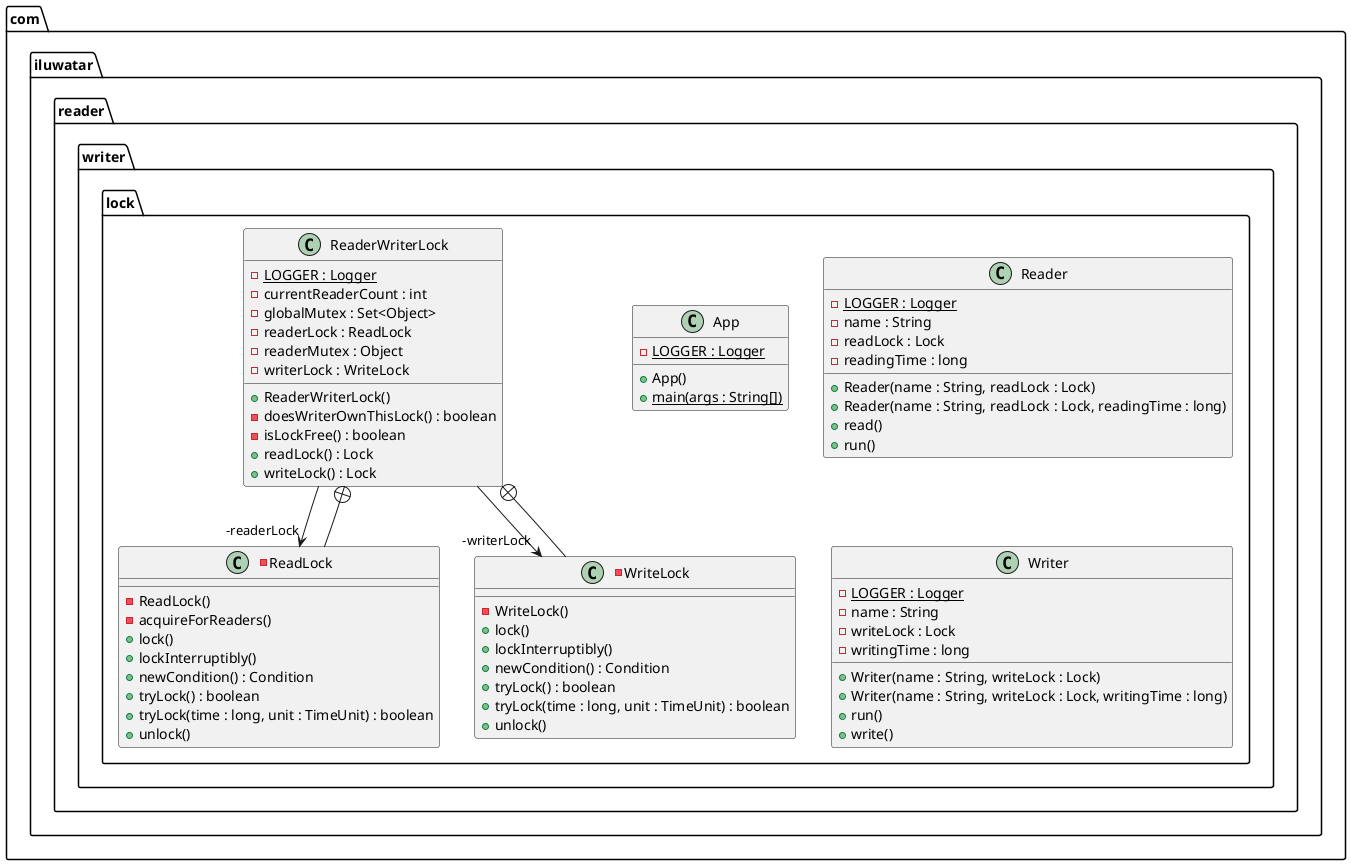 @startuml
package com.iluwatar.reader.writer.lock {
  class App {
    - LOGGER : Logger {static}
    + App()
    + main(args : String[]) {static}
  }
  class Reader {
    - LOGGER : Logger {static}
    - name : String
    - readLock : Lock
    - readingTime : long
    + Reader(name : String, readLock : Lock)
    + Reader(name : String, readLock : Lock, readingTime : long)
    + read()
    + run()
  }
  class ReaderWriterLock {
    - LOGGER : Logger {static}
    - currentReaderCount : int
    - globalMutex : Set<Object>
    - readerLock : ReadLock
    - readerMutex : Object
    - writerLock : WriteLock
    + ReaderWriterLock()
    - doesWriterOwnThisLock() : boolean
    - isLockFree() : boolean
    + readLock() : Lock
    + writeLock() : Lock
  }
  -class ReadLock {
    - ReadLock()
    - acquireForReaders()
    + lock()
    + lockInterruptibly()
    + newCondition() : Condition
    + tryLock() : boolean
    + tryLock(time : long, unit : TimeUnit) : boolean
    + unlock()
  }
  -class WriteLock {
    - WriteLock()
    + lock()
    + lockInterruptibly()
    + newCondition() : Condition
    + tryLock() : boolean
    + tryLock(time : long, unit : TimeUnit) : boolean
    + unlock()
  }
  class Writer {
    - LOGGER : Logger {static}
    - name : String
    - writeLock : Lock
    - writingTime : long
    + Writer(name : String, writeLock : Lock)
    + Writer(name : String, writeLock : Lock, writingTime : long)
    + run()
    + write()
  }
}
ReaderWriterLock -->  "-readerLock" ReadLock
ReadLock --+ ReaderWriterLock
WriteLock --+ ReaderWriterLock
ReaderWriterLock -->  "-writerLock" WriteLock
@enduml